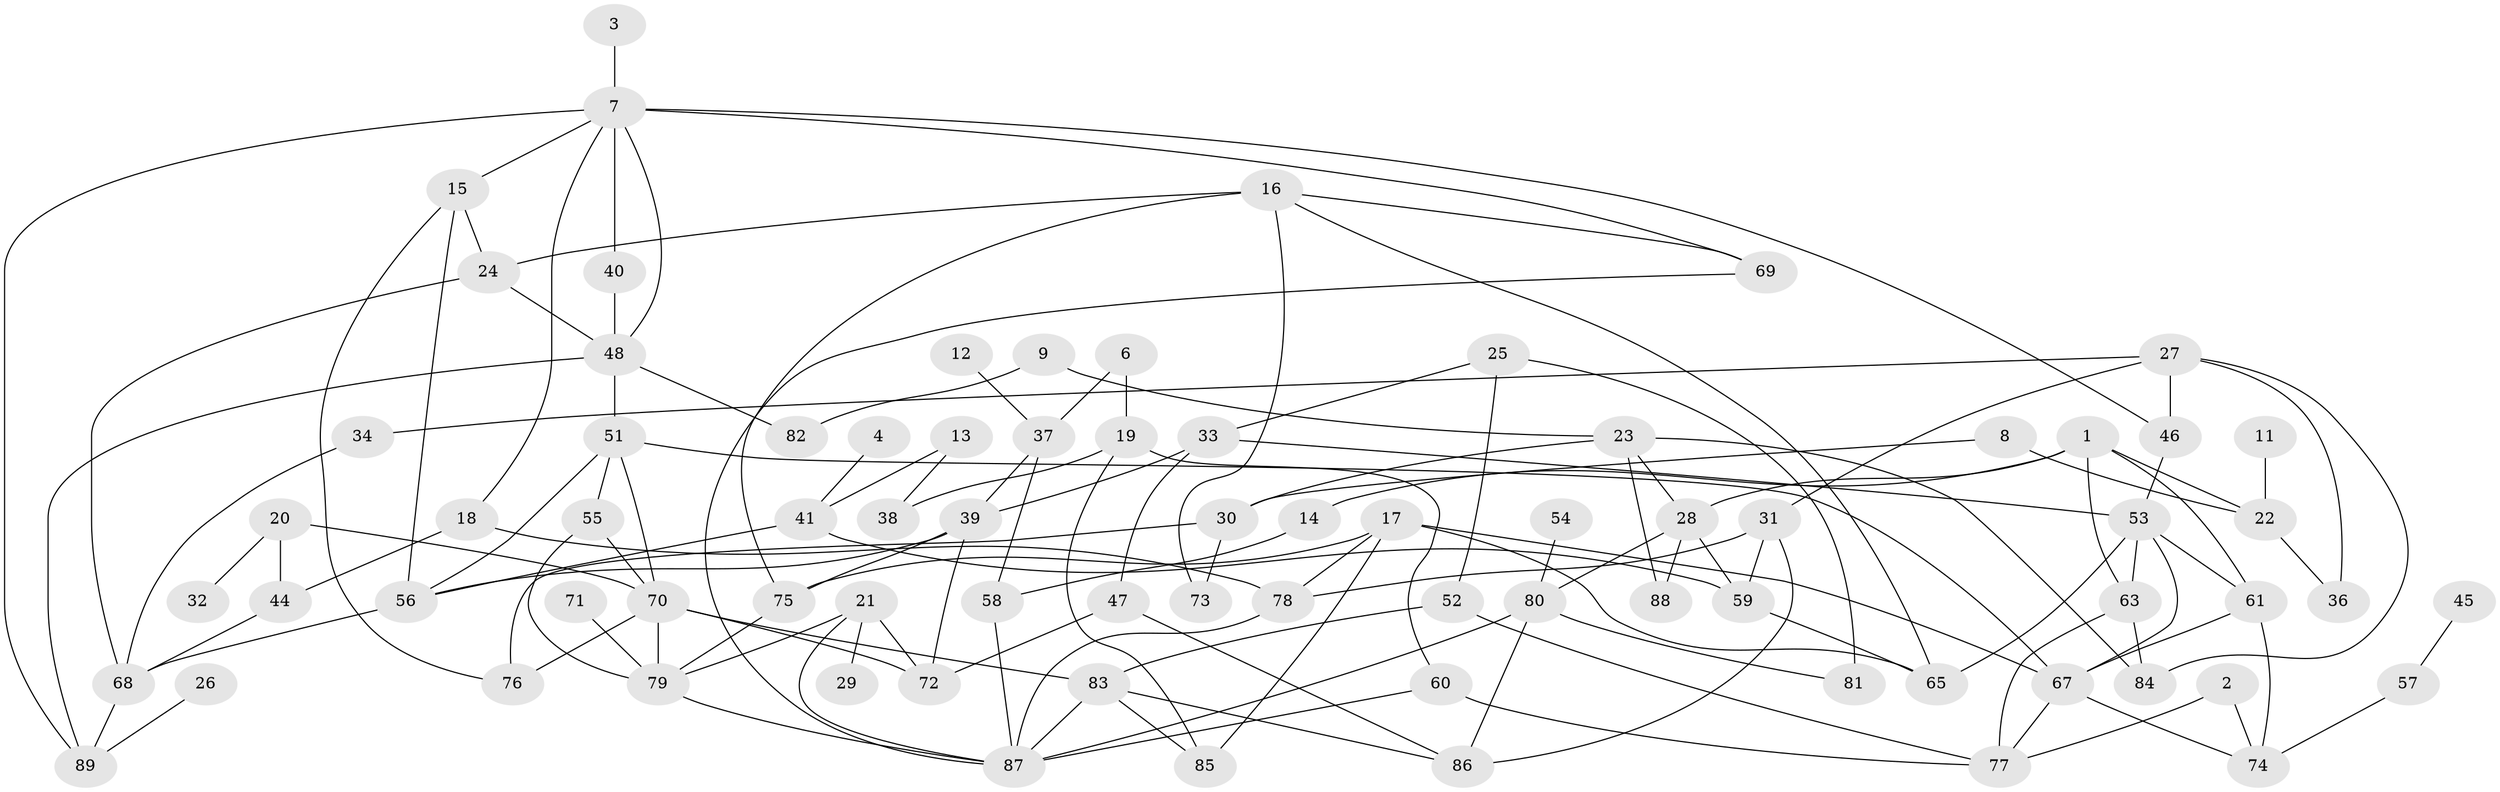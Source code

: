 // original degree distribution, {3: 0.22448979591836735, 5: 0.08843537414965986, 1: 0.14965986394557823, 2: 0.2653061224489796, 4: 0.17687074829931973, 0: 0.061224489795918366, 6: 0.034013605442176874}
// Generated by graph-tools (version 1.1) at 2025/35/03/04/25 23:35:49]
// undirected, 79 vertices, 137 edges
graph export_dot {
  node [color=gray90,style=filled];
  1;
  2;
  3;
  4;
  6;
  7;
  8;
  9;
  11;
  12;
  13;
  14;
  15;
  16;
  17;
  18;
  19;
  20;
  21;
  22;
  23;
  24;
  25;
  26;
  27;
  28;
  29;
  30;
  31;
  32;
  33;
  34;
  36;
  37;
  38;
  39;
  40;
  41;
  44;
  45;
  46;
  47;
  48;
  51;
  52;
  53;
  54;
  55;
  56;
  57;
  58;
  59;
  60;
  61;
  63;
  65;
  67;
  68;
  69;
  70;
  71;
  72;
  73;
  74;
  75;
  76;
  77;
  78;
  79;
  80;
  81;
  82;
  83;
  84;
  85;
  86;
  87;
  88;
  89;
  1 -- 14 [weight=1.0];
  1 -- 22 [weight=1.0];
  1 -- 28 [weight=1.0];
  1 -- 61 [weight=1.0];
  1 -- 63 [weight=1.0];
  2 -- 74 [weight=1.0];
  2 -- 77 [weight=1.0];
  3 -- 7 [weight=1.0];
  4 -- 41 [weight=1.0];
  6 -- 19 [weight=1.0];
  6 -- 37 [weight=1.0];
  7 -- 15 [weight=1.0];
  7 -- 18 [weight=1.0];
  7 -- 40 [weight=1.0];
  7 -- 46 [weight=1.0];
  7 -- 48 [weight=1.0];
  7 -- 69 [weight=1.0];
  7 -- 89 [weight=1.0];
  8 -- 22 [weight=1.0];
  8 -- 30 [weight=1.0];
  9 -- 23 [weight=1.0];
  9 -- 82 [weight=1.0];
  11 -- 22 [weight=1.0];
  12 -- 37 [weight=1.0];
  13 -- 38 [weight=1.0];
  13 -- 41 [weight=1.0];
  14 -- 58 [weight=1.0];
  15 -- 24 [weight=1.0];
  15 -- 56 [weight=1.0];
  15 -- 76 [weight=1.0];
  16 -- 24 [weight=1.0];
  16 -- 65 [weight=1.0];
  16 -- 69 [weight=1.0];
  16 -- 73 [weight=1.0];
  16 -- 75 [weight=1.0];
  17 -- 65 [weight=1.0];
  17 -- 67 [weight=1.0];
  17 -- 75 [weight=1.0];
  17 -- 78 [weight=1.0];
  17 -- 85 [weight=1.0];
  18 -- 44 [weight=1.0];
  18 -- 78 [weight=1.0];
  19 -- 38 [weight=1.0];
  19 -- 60 [weight=1.0];
  19 -- 85 [weight=1.0];
  20 -- 32 [weight=1.0];
  20 -- 44 [weight=1.0];
  20 -- 70 [weight=1.0];
  21 -- 29 [weight=1.0];
  21 -- 72 [weight=1.0];
  21 -- 79 [weight=1.0];
  21 -- 87 [weight=1.0];
  22 -- 36 [weight=1.0];
  23 -- 28 [weight=1.0];
  23 -- 30 [weight=1.0];
  23 -- 84 [weight=1.0];
  23 -- 88 [weight=1.0];
  24 -- 48 [weight=1.0];
  24 -- 68 [weight=1.0];
  25 -- 33 [weight=1.0];
  25 -- 52 [weight=1.0];
  25 -- 81 [weight=1.0];
  26 -- 89 [weight=1.0];
  27 -- 31 [weight=1.0];
  27 -- 34 [weight=1.0];
  27 -- 36 [weight=1.0];
  27 -- 46 [weight=1.0];
  27 -- 84 [weight=1.0];
  28 -- 59 [weight=1.0];
  28 -- 80 [weight=1.0];
  28 -- 88 [weight=1.0];
  30 -- 73 [weight=1.0];
  30 -- 76 [weight=1.0];
  31 -- 59 [weight=2.0];
  31 -- 78 [weight=1.0];
  31 -- 86 [weight=1.0];
  33 -- 39 [weight=1.0];
  33 -- 47 [weight=1.0];
  33 -- 53 [weight=1.0];
  34 -- 68 [weight=1.0];
  37 -- 39 [weight=1.0];
  37 -- 58 [weight=1.0];
  39 -- 56 [weight=1.0];
  39 -- 72 [weight=1.0];
  39 -- 75 [weight=1.0];
  40 -- 48 [weight=1.0];
  41 -- 56 [weight=1.0];
  41 -- 59 [weight=1.0];
  44 -- 68 [weight=1.0];
  45 -- 57 [weight=1.0];
  46 -- 53 [weight=1.0];
  47 -- 72 [weight=1.0];
  47 -- 86 [weight=1.0];
  48 -- 51 [weight=1.0];
  48 -- 82 [weight=1.0];
  48 -- 89 [weight=1.0];
  51 -- 55 [weight=1.0];
  51 -- 56 [weight=1.0];
  51 -- 67 [weight=1.0];
  51 -- 70 [weight=1.0];
  52 -- 77 [weight=1.0];
  52 -- 83 [weight=1.0];
  53 -- 61 [weight=1.0];
  53 -- 63 [weight=2.0];
  53 -- 65 [weight=1.0];
  53 -- 67 [weight=1.0];
  54 -- 80 [weight=1.0];
  55 -- 70 [weight=1.0];
  55 -- 79 [weight=1.0];
  56 -- 68 [weight=1.0];
  57 -- 74 [weight=1.0];
  58 -- 87 [weight=1.0];
  59 -- 65 [weight=1.0];
  60 -- 77 [weight=1.0];
  60 -- 87 [weight=1.0];
  61 -- 67 [weight=1.0];
  61 -- 74 [weight=1.0];
  63 -- 77 [weight=1.0];
  63 -- 84 [weight=1.0];
  67 -- 74 [weight=1.0];
  67 -- 77 [weight=1.0];
  68 -- 89 [weight=1.0];
  69 -- 87 [weight=1.0];
  70 -- 72 [weight=1.0];
  70 -- 76 [weight=1.0];
  70 -- 79 [weight=1.0];
  70 -- 83 [weight=1.0];
  71 -- 79 [weight=2.0];
  75 -- 79 [weight=1.0];
  78 -- 87 [weight=1.0];
  79 -- 87 [weight=1.0];
  80 -- 81 [weight=2.0];
  80 -- 86 [weight=1.0];
  80 -- 87 [weight=1.0];
  83 -- 85 [weight=1.0];
  83 -- 86 [weight=1.0];
  83 -- 87 [weight=1.0];
}
